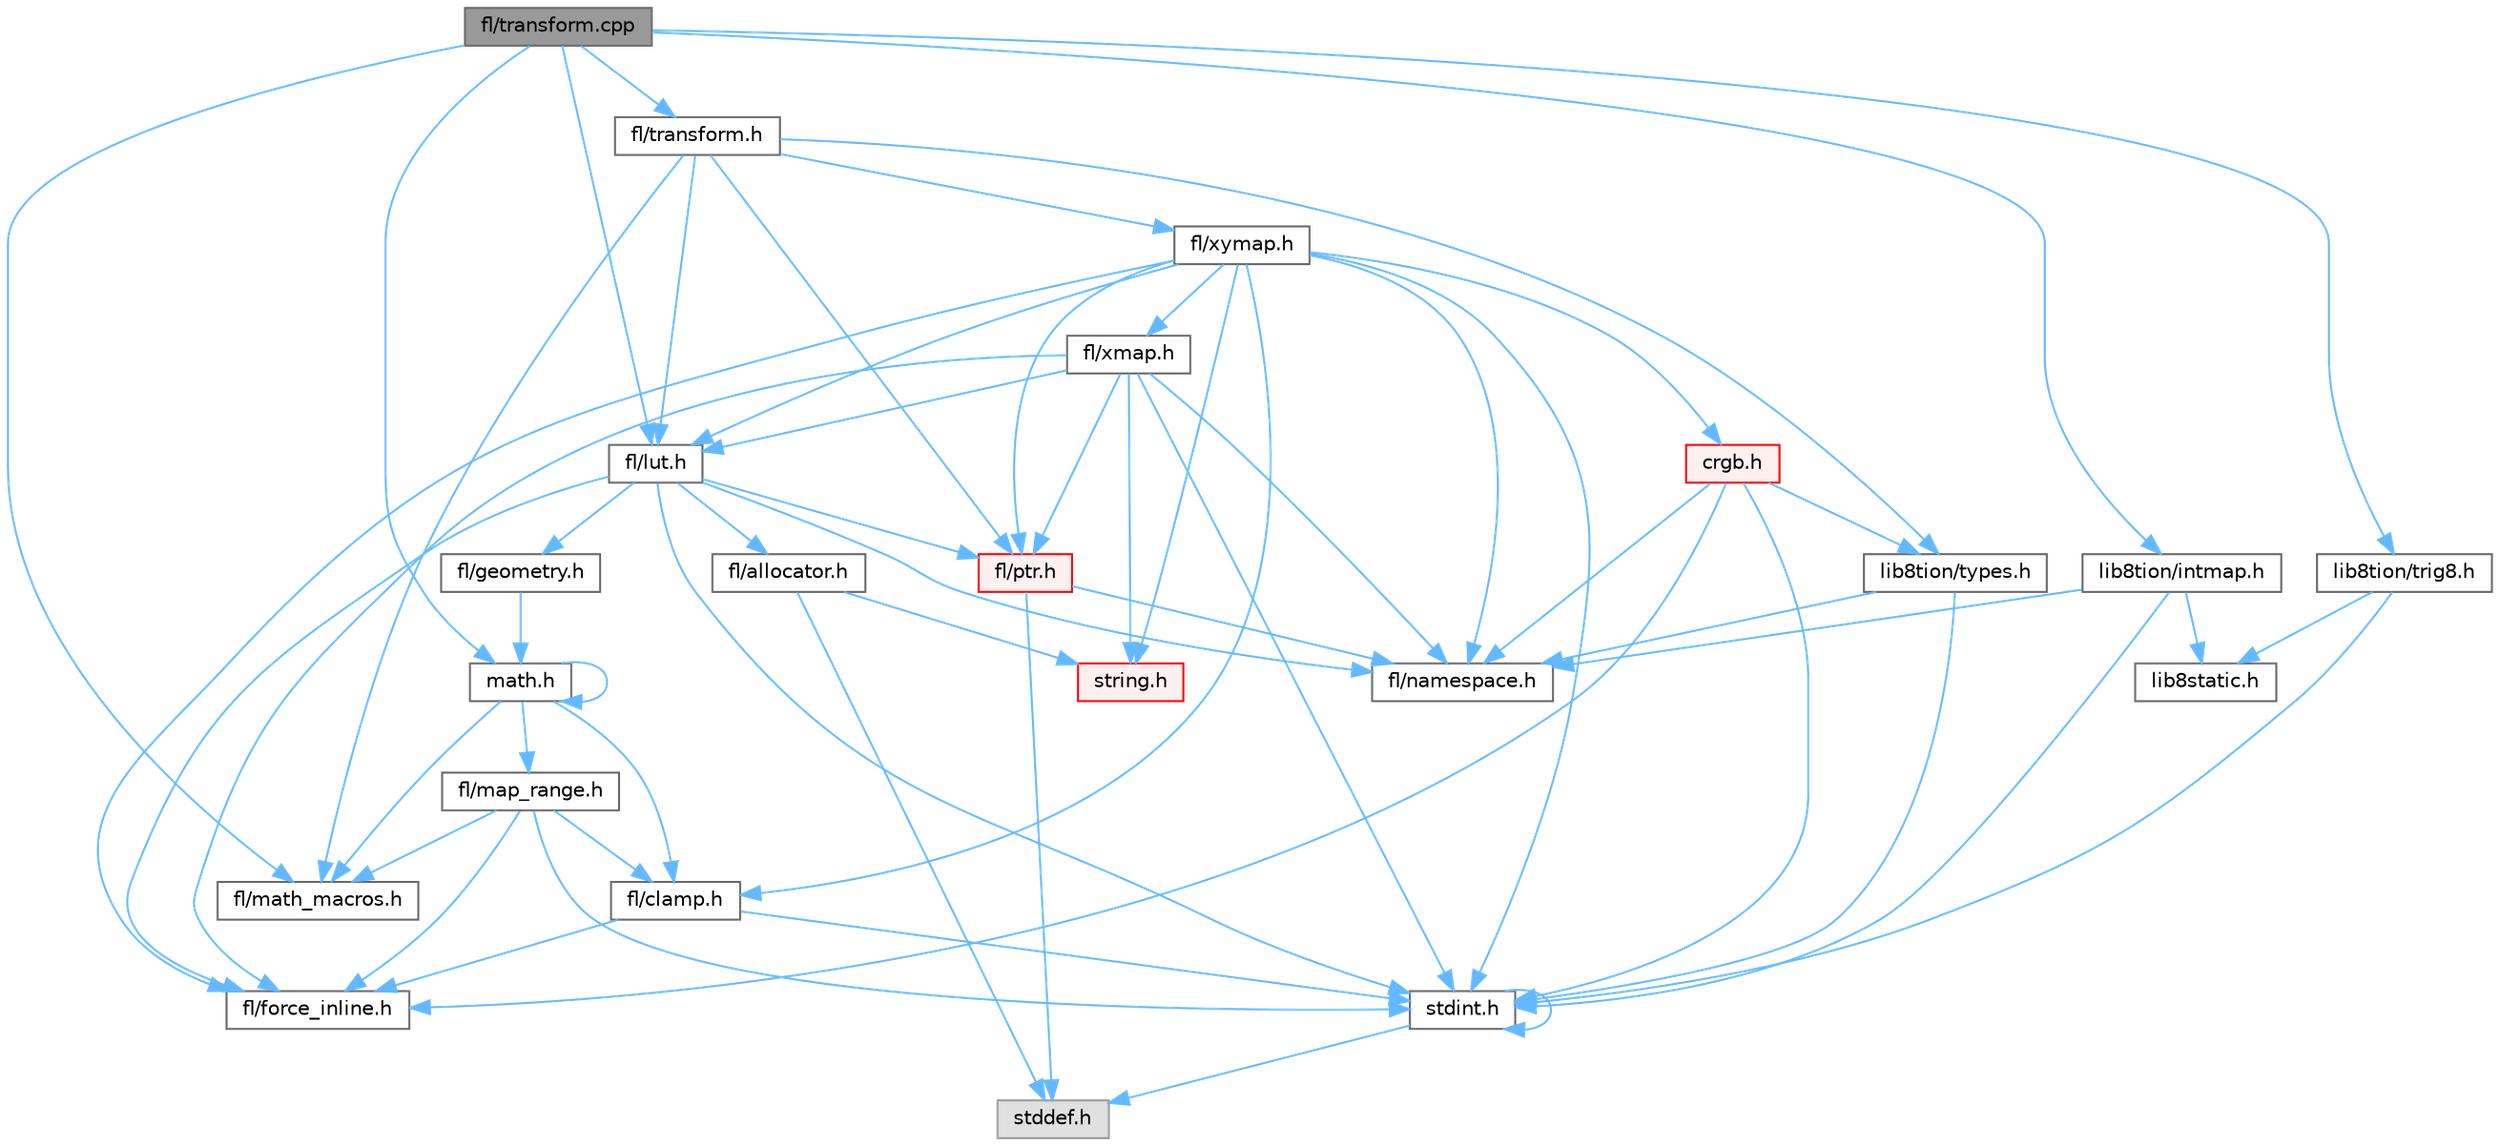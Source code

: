 digraph "fl/transform.cpp"
{
 // INTERACTIVE_SVG=YES
 // LATEX_PDF_SIZE
  bgcolor="transparent";
  edge [fontname=Helvetica,fontsize=10,labelfontname=Helvetica,labelfontsize=10];
  node [fontname=Helvetica,fontsize=10,shape=box,height=0.2,width=0.4];
  Node1 [id="Node000001",label="fl/transform.cpp",height=0.2,width=0.4,color="gray40", fillcolor="grey60", style="filled", fontcolor="black",tooltip=" "];
  Node1 -> Node2 [id="edge1_Node000001_Node000002",color="steelblue1",style="solid",tooltip=" "];
  Node2 [id="Node000002",label="math.h",height=0.2,width=0.4,color="grey40", fillcolor="white", style="filled",URL="$df/db1/math_8h.html",tooltip=" "];
  Node2 -> Node3 [id="edge2_Node000002_Node000003",color="steelblue1",style="solid",tooltip=" "];
  Node3 [id="Node000003",label="fl/clamp.h",height=0.2,width=0.4,color="grey40", fillcolor="white", style="filled",URL="$d6/dd3/clamp_8h.html",tooltip=" "];
  Node3 -> Node4 [id="edge3_Node000003_Node000004",color="steelblue1",style="solid",tooltip=" "];
  Node4 [id="Node000004",label="stdint.h",height=0.2,width=0.4,color="grey40", fillcolor="white", style="filled",URL="$df/dd8/stdint_8h.html",tooltip=" "];
  Node4 -> Node5 [id="edge4_Node000004_Node000005",color="steelblue1",style="solid",tooltip=" "];
  Node5 [id="Node000005",label="stddef.h",height=0.2,width=0.4,color="grey60", fillcolor="#E0E0E0", style="filled",tooltip=" "];
  Node4 -> Node4 [id="edge5_Node000004_Node000004",color="steelblue1",style="solid",tooltip=" "];
  Node3 -> Node6 [id="edge6_Node000003_Node000006",color="steelblue1",style="solid",tooltip=" "];
  Node6 [id="Node000006",label="fl/force_inline.h",height=0.2,width=0.4,color="grey40", fillcolor="white", style="filled",URL="$d4/d64/force__inline_8h.html",tooltip=" "];
  Node2 -> Node7 [id="edge7_Node000002_Node000007",color="steelblue1",style="solid",tooltip=" "];
  Node7 [id="Node000007",label="fl/map_range.h",height=0.2,width=0.4,color="grey40", fillcolor="white", style="filled",URL="$d1/d47/map__range_8h.html",tooltip=" "];
  Node7 -> Node4 [id="edge8_Node000007_Node000004",color="steelblue1",style="solid",tooltip=" "];
  Node7 -> Node3 [id="edge9_Node000007_Node000003",color="steelblue1",style="solid",tooltip=" "];
  Node7 -> Node6 [id="edge10_Node000007_Node000006",color="steelblue1",style="solid",tooltip=" "];
  Node7 -> Node8 [id="edge11_Node000007_Node000008",color="steelblue1",style="solid",tooltip=" "];
  Node8 [id="Node000008",label="fl/math_macros.h",height=0.2,width=0.4,color="grey40", fillcolor="white", style="filled",URL="$d8/db8/math__macros_8h.html",tooltip=" "];
  Node2 -> Node8 [id="edge12_Node000002_Node000008",color="steelblue1",style="solid",tooltip=" "];
  Node2 -> Node2 [id="edge13_Node000002_Node000002",color="steelblue1",style="solid",tooltip=" "];
  Node1 -> Node9 [id="edge14_Node000001_Node000009",color="steelblue1",style="solid",tooltip=" "];
  Node9 [id="Node000009",label="fl/lut.h",height=0.2,width=0.4,color="grey40", fillcolor="white", style="filled",URL="$db/d54/lut_8h.html",tooltip=" "];
  Node9 -> Node10 [id="edge15_Node000009_Node000010",color="steelblue1",style="solid",tooltip=" "];
  Node10 [id="Node000010",label="fl/allocator.h",height=0.2,width=0.4,color="grey40", fillcolor="white", style="filled",URL="$da/da9/allocator_8h.html",tooltip=" "];
  Node10 -> Node5 [id="edge16_Node000010_Node000005",color="steelblue1",style="solid",tooltip=" "];
  Node10 -> Node11 [id="edge17_Node000010_Node000011",color="steelblue1",style="solid",tooltip=" "];
  Node11 [id="Node000011",label="string.h",height=0.2,width=0.4,color="red", fillcolor="#FFF0F0", style="filled",URL="$da/d66/string_8h.html",tooltip=" "];
  Node9 -> Node6 [id="edge18_Node000009_Node000006",color="steelblue1",style="solid",tooltip=" "];
  Node9 -> Node15 [id="edge19_Node000009_Node000015",color="steelblue1",style="solid",tooltip=" "];
  Node15 [id="Node000015",label="fl/ptr.h",height=0.2,width=0.4,color="red", fillcolor="#FFF0F0", style="filled",URL="$dd/d98/ptr_8h.html",tooltip=" "];
  Node15 -> Node5 [id="edge20_Node000015_Node000005",color="steelblue1",style="solid",tooltip=" "];
  Node15 -> Node14 [id="edge21_Node000015_Node000014",color="steelblue1",style="solid",tooltip=" "];
  Node14 [id="Node000014",label="fl/namespace.h",height=0.2,width=0.4,color="grey40", fillcolor="white", style="filled",URL="$df/d2a/namespace_8h.html",tooltip="Implements the FastLED namespace macros."];
  Node9 -> Node4 [id="edge22_Node000009_Node000004",color="steelblue1",style="solid",tooltip=" "];
  Node9 -> Node13 [id="edge23_Node000009_Node000013",color="steelblue1",style="solid",tooltip=" "];
  Node13 [id="Node000013",label="fl/geometry.h",height=0.2,width=0.4,color="grey40", fillcolor="white", style="filled",URL="$d4/d67/geometry_8h.html",tooltip=" "];
  Node13 -> Node2 [id="edge24_Node000013_Node000002",color="steelblue1",style="solid",tooltip=" "];
  Node9 -> Node14 [id="edge25_Node000009_Node000014",color="steelblue1",style="solid",tooltip=" "];
  Node1 -> Node8 [id="edge26_Node000001_Node000008",color="steelblue1",style="solid",tooltip=" "];
  Node1 -> Node23 [id="edge27_Node000001_Node000023",color="steelblue1",style="solid",tooltip=" "];
  Node23 [id="Node000023",label="fl/transform.h",height=0.2,width=0.4,color="grey40", fillcolor="white", style="filled",URL="$d2/d80/transform_8h.html",tooltip=" "];
  Node23 -> Node9 [id="edge28_Node000023_Node000009",color="steelblue1",style="solid",tooltip=" "];
  Node23 -> Node8 [id="edge29_Node000023_Node000008",color="steelblue1",style="solid",tooltip=" "];
  Node23 -> Node15 [id="edge30_Node000023_Node000015",color="steelblue1",style="solid",tooltip=" "];
  Node23 -> Node24 [id="edge31_Node000023_Node000024",color="steelblue1",style="solid",tooltip=" "];
  Node24 [id="Node000024",label="fl/xymap.h",height=0.2,width=0.4,color="grey40", fillcolor="white", style="filled",URL="$da/d61/xymap_8h.html",tooltip=" "];
  Node24 -> Node4 [id="edge32_Node000024_Node000004",color="steelblue1",style="solid",tooltip=" "];
  Node24 -> Node11 [id="edge33_Node000024_Node000011",color="steelblue1",style="solid",tooltip=" "];
  Node24 -> Node25 [id="edge34_Node000024_Node000025",color="steelblue1",style="solid",tooltip=" "];
  Node25 [id="Node000025",label="crgb.h",height=0.2,width=0.4,color="red", fillcolor="#FFF0F0", style="filled",URL="$db/dd1/crgb_8h.html",tooltip="Defines the red, green, and blue (RGB) pixel struct."];
  Node25 -> Node4 [id="edge35_Node000025_Node000004",color="steelblue1",style="solid",tooltip=" "];
  Node25 -> Node14 [id="edge36_Node000025_Node000014",color="steelblue1",style="solid",tooltip=" "];
  Node25 -> Node28 [id="edge37_Node000025_Node000028",color="steelblue1",style="solid",tooltip=" "];
  Node28 [id="Node000028",label="lib8tion/types.h",height=0.2,width=0.4,color="grey40", fillcolor="white", style="filled",URL="$d9/ddf/lib8tion_2types_8h.html",tooltip="Defines fractional types used for lib8tion functions."];
  Node28 -> Node4 [id="edge38_Node000028_Node000004",color="steelblue1",style="solid",tooltip=" "];
  Node28 -> Node14 [id="edge39_Node000028_Node000014",color="steelblue1",style="solid",tooltip=" "];
  Node25 -> Node6 [id="edge40_Node000025_Node000006",color="steelblue1",style="solid",tooltip=" "];
  Node24 -> Node3 [id="edge41_Node000024_Node000003",color="steelblue1",style="solid",tooltip=" "];
  Node24 -> Node6 [id="edge42_Node000024_Node000006",color="steelblue1",style="solid",tooltip=" "];
  Node24 -> Node9 [id="edge43_Node000024_Node000009",color="steelblue1",style="solid",tooltip=" "];
  Node24 -> Node14 [id="edge44_Node000024_Node000014",color="steelblue1",style="solid",tooltip=" "];
  Node24 -> Node15 [id="edge45_Node000024_Node000015",color="steelblue1",style="solid",tooltip=" "];
  Node24 -> Node29 [id="edge46_Node000024_Node000029",color="steelblue1",style="solid",tooltip=" "];
  Node29 [id="Node000029",label="fl/xmap.h",height=0.2,width=0.4,color="grey40", fillcolor="white", style="filled",URL="$dd/dcc/xmap_8h.html",tooltip=" "];
  Node29 -> Node4 [id="edge47_Node000029_Node000004",color="steelblue1",style="solid",tooltip=" "];
  Node29 -> Node11 [id="edge48_Node000029_Node000011",color="steelblue1",style="solid",tooltip=" "];
  Node29 -> Node6 [id="edge49_Node000029_Node000006",color="steelblue1",style="solid",tooltip=" "];
  Node29 -> Node9 [id="edge50_Node000029_Node000009",color="steelblue1",style="solid",tooltip=" "];
  Node29 -> Node15 [id="edge51_Node000029_Node000015",color="steelblue1",style="solid",tooltip=" "];
  Node29 -> Node14 [id="edge52_Node000029_Node000014",color="steelblue1",style="solid",tooltip=" "];
  Node23 -> Node28 [id="edge53_Node000023_Node000028",color="steelblue1",style="solid",tooltip=" "];
  Node1 -> Node30 [id="edge54_Node000001_Node000030",color="steelblue1",style="solid",tooltip=" "];
  Node30 [id="Node000030",label="lib8tion/intmap.h",height=0.2,width=0.4,color="grey40", fillcolor="white", style="filled",URL="$d8/d54/intmap_8h.html",tooltip="Defines integer mapping functions."];
  Node30 -> Node14 [id="edge55_Node000030_Node000014",color="steelblue1",style="solid",tooltip=" "];
  Node30 -> Node31 [id="edge56_Node000030_Node000031",color="steelblue1",style="solid",tooltip=" "];
  Node31 [id="Node000031",label="lib8static.h",height=0.2,width=0.4,color="grey40", fillcolor="white", style="filled",URL="$d4/d7a/lib8static_8h.html",tooltip="Defines static inlining macros for lib8tion functions."];
  Node30 -> Node4 [id="edge57_Node000030_Node000004",color="steelblue1",style="solid",tooltip=" "];
  Node1 -> Node32 [id="edge58_Node000001_Node000032",color="steelblue1",style="solid",tooltip=" "];
  Node32 [id="Node000032",label="lib8tion/trig8.h",height=0.2,width=0.4,color="grey40", fillcolor="white", style="filled",URL="$d3/db9/trig8_8h.html",tooltip="Fast, efficient 8-bit trigonometry functions specifically designed for high-performance LED programmi..."];
  Node32 -> Node4 [id="edge59_Node000032_Node000004",color="steelblue1",style="solid",tooltip=" "];
  Node32 -> Node31 [id="edge60_Node000032_Node000031",color="steelblue1",style="solid",tooltip=" "];
}
